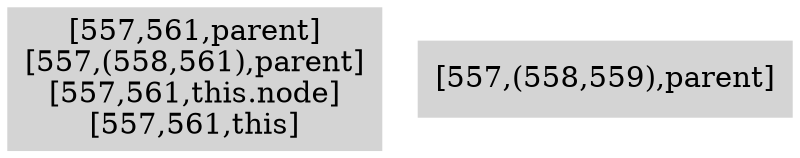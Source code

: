 digraph { 
236 [shape=box,style=filled,color=".0 .0 .83",label="[557,561,parent]\n[557,(558,561),parent]\n[557,561,this.node]\n[557,561,this]"];
237 [shape=box,style=filled,color=".0 .0 .83",label="[557,(558,559),parent]"];
}